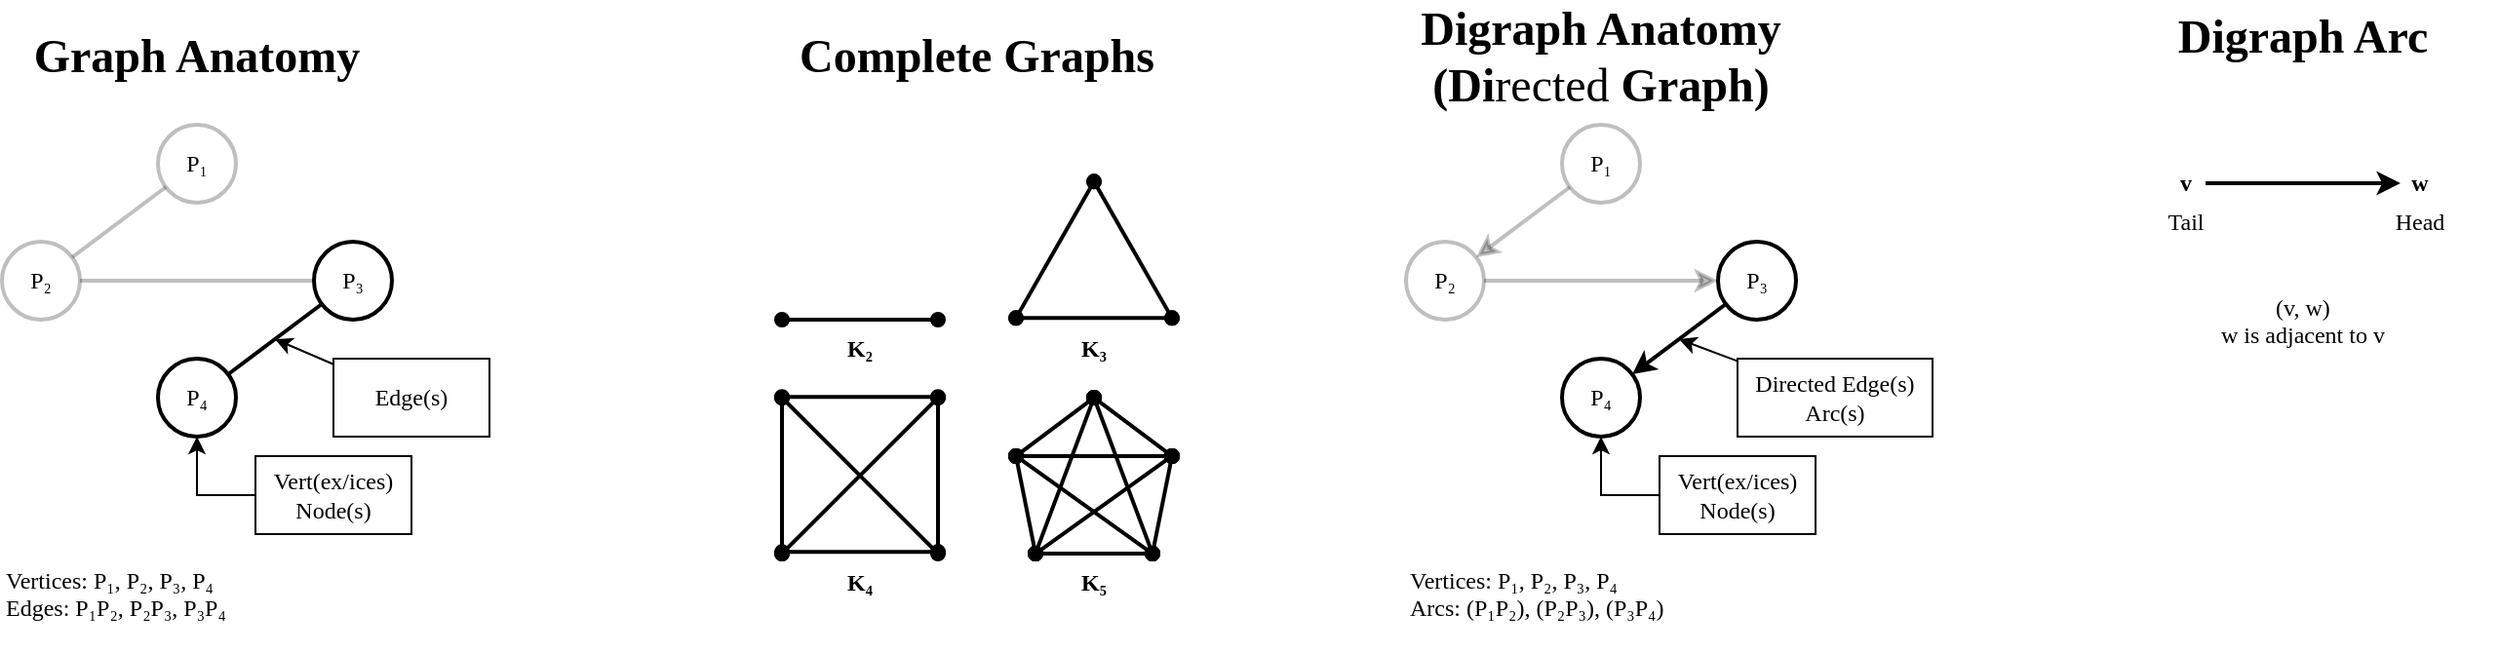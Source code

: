 <mxfile version="20.3.0" type="device"><diagram id="V3pPor4uiOnTi49kyutL" name="Page-1"><mxGraphModel dx="407" dy="276" grid="1" gridSize="10" guides="1" tooltips="1" connect="1" arrows="1" fold="1" page="1" pageScale="1" pageWidth="1720" pageHeight="971" math="0" shadow="0"><root><mxCell id="0"/><mxCell id="1" parent="0"/><mxCell id="00sFD7ikQnuwuD0CY2yG-2" value="P₁" style="ellipse;whiteSpace=wrap;html=1;aspect=fixed;strokeWidth=2;shadow=0;sketch=0;opacity=25;fontFamily=Tahoma;fontStyle=0" vertex="1" parent="1"><mxGeometry x="360" y="180" width="40" height="40" as="geometry"/></mxCell><mxCell id="00sFD7ikQnuwuD0CY2yG-3" value="&lt;font face=&quot;Tahoma&quot;&gt;P&lt;/font&gt;&lt;span style=&quot;font-family: Tahoma;&quot;&gt;₄&lt;/span&gt;" style="ellipse;whiteSpace=wrap;html=1;aspect=fixed;strokeWidth=2;" vertex="1" parent="1"><mxGeometry x="360" y="300" width="40" height="40" as="geometry"/></mxCell><mxCell id="00sFD7ikQnuwuD0CY2yG-9" style="edgeStyle=none;rounded=0;orthogonalLoop=1;jettySize=auto;html=1;endArrow=none;endFill=0;strokeWidth=2;shadow=0;sketch=0;opacity=25;" edge="1" parent="1" source="00sFD7ikQnuwuD0CY2yG-4" target="00sFD7ikQnuwuD0CY2yG-2"><mxGeometry relative="1" as="geometry"/></mxCell><mxCell id="00sFD7ikQnuwuD0CY2yG-11" style="edgeStyle=none;rounded=0;orthogonalLoop=1;jettySize=auto;html=1;endArrow=none;endFill=0;strokeWidth=2;shadow=0;sketch=0;opacity=25;" edge="1" parent="1" source="00sFD7ikQnuwuD0CY2yG-4" target="00sFD7ikQnuwuD0CY2yG-5"><mxGeometry relative="1" as="geometry"/></mxCell><mxCell id="00sFD7ikQnuwuD0CY2yG-4" value="P₂" style="ellipse;whiteSpace=wrap;html=1;aspect=fixed;strokeWidth=2;shadow=0;sketch=0;opacity=25;fontFamily=Tahoma;" vertex="1" parent="1"><mxGeometry x="280" y="240" width="40" height="40" as="geometry"/></mxCell><mxCell id="00sFD7ikQnuwuD0CY2yG-7" style="edgeStyle=none;rounded=0;orthogonalLoop=1;jettySize=auto;html=1;endArrow=none;endFill=0;strokeWidth=2;" edge="1" parent="1" source="00sFD7ikQnuwuD0CY2yG-5" target="00sFD7ikQnuwuD0CY2yG-3"><mxGeometry relative="1" as="geometry"/></mxCell><mxCell id="00sFD7ikQnuwuD0CY2yG-5" value="&lt;font face=&quot;Tahoma&quot;&gt;P&lt;/font&gt;&lt;span style=&quot;font-family: Tahoma;&quot;&gt;₃&lt;/span&gt;" style="ellipse;whiteSpace=wrap;html=1;aspect=fixed;strokeWidth=2;" vertex="1" parent="1"><mxGeometry x="440" y="240" width="40" height="40" as="geometry"/></mxCell><mxCell id="00sFD7ikQnuwuD0CY2yG-16" style="edgeStyle=orthogonalEdgeStyle;rounded=0;orthogonalLoop=1;jettySize=auto;html=1;" edge="1" parent="1" source="00sFD7ikQnuwuD0CY2yG-15" target="00sFD7ikQnuwuD0CY2yG-3"><mxGeometry relative="1" as="geometry"/></mxCell><mxCell id="00sFD7ikQnuwuD0CY2yG-15" value="&lt;font face=&quot;Tahoma&quot;&gt;Vert(ex/ices)&lt;br&gt;Node(s)&lt;/font&gt;" style="rounded=0;whiteSpace=wrap;html=1;" vertex="1" parent="1"><mxGeometry x="410" y="350" width="80" height="40" as="geometry"/></mxCell><mxCell id="00sFD7ikQnuwuD0CY2yG-18" style="rounded=0;orthogonalLoop=1;jettySize=auto;html=1;" edge="1" parent="1" source="00sFD7ikQnuwuD0CY2yG-17"><mxGeometry relative="1" as="geometry"><mxPoint x="420" y="290" as="targetPoint"/></mxGeometry></mxCell><mxCell id="00sFD7ikQnuwuD0CY2yG-17" value="&lt;font face=&quot;Tahoma&quot;&gt;Edge(s)&lt;/font&gt;" style="rounded=0;whiteSpace=wrap;html=1;" vertex="1" parent="1"><mxGeometry x="450" y="300" width="80" height="40" as="geometry"/></mxCell><mxCell id="00sFD7ikQnuwuD0CY2yG-20" value="&lt;font style=&quot;font-size: 24px;&quot;&gt;Graph Anatomy&lt;/font&gt;" style="text;html=1;strokeColor=none;fillColor=none;align=center;verticalAlign=middle;whiteSpace=wrap;rounded=0;shadow=0;opacity=25;fontStyle=1;fontFamily=Tahoma;" vertex="1" parent="1"><mxGeometry x="280" y="130" width="200" height="30" as="geometry"/></mxCell><mxCell id="00sFD7ikQnuwuD0CY2yG-21" value="Vertices:&amp;nbsp;&lt;span style=&quot;text-align: center;&quot;&gt;P₁&lt;/span&gt;,&amp;nbsp;&lt;span style=&quot;text-align: center;&quot;&gt;P₂&lt;/span&gt;,&amp;nbsp;&lt;span style=&quot;text-align: center;&quot;&gt;P₃&lt;/span&gt;,&amp;nbsp;&lt;span style=&quot;text-align: center;&quot;&gt;P₄&lt;/span&gt;&lt;br&gt;Edges:&amp;nbsp;&lt;span style=&quot;text-align: center;&quot;&gt;P₁&lt;/span&gt;&lt;span style=&quot;text-align: center;&quot;&gt;P₂,&amp;nbsp;&lt;/span&gt;&lt;span style=&quot;text-align: center;&quot;&gt;P&lt;/span&gt;&lt;span style=&quot;text-align: center;&quot;&gt;₂&lt;/span&gt;&lt;span style=&quot;text-align: center;&quot;&gt;P&lt;/span&gt;&lt;span style=&quot;text-align: center;&quot;&gt;₃&lt;/span&gt;&lt;span style=&quot;text-align: center;&quot;&gt;,&amp;nbsp;&lt;/span&gt;&lt;span style=&quot;text-align: center;&quot;&gt;P&lt;/span&gt;&lt;span style=&quot;text-align: center;&quot;&gt;₃&lt;/span&gt;&lt;span style=&quot;text-align: center;&quot;&gt;P&lt;/span&gt;&lt;span style=&quot;text-align: center;&quot;&gt;₄&lt;/span&gt;" style="text;html=1;strokeColor=none;fillColor=none;align=left;verticalAlign=top;whiteSpace=wrap;rounded=0;shadow=0;fontFamily=Tahoma;fontSize=12;opacity=25;horizontal=1;labelPosition=center;verticalLabelPosition=middle;" vertex="1" parent="1"><mxGeometry x="280" y="400" width="180" height="50" as="geometry"/></mxCell><mxCell id="00sFD7ikQnuwuD0CY2yG-24" value="" style="edgeStyle=none;orthogonalLoop=1;jettySize=auto;html=1;rounded=0;shadow=0;sketch=0;strokeColor=#000000;fontFamily=Tahoma;fontSize=12;strokeWidth=2;endArrow=oval;endFill=1;startArrow=oval;startFill=1;" edge="1" parent="1"><mxGeometry width="80" relative="1" as="geometry"><mxPoint x="680" y="280" as="sourcePoint"/><mxPoint x="760" y="280" as="targetPoint"/><Array as="points"/></mxGeometry></mxCell><mxCell id="00sFD7ikQnuwuD0CY2yG-25" value="" style="edgeStyle=none;orthogonalLoop=1;jettySize=auto;html=1;rounded=0;shadow=0;sketch=0;strokeColor=#000000;fontFamily=Tahoma;fontSize=12;strokeWidth=2;endArrow=oval;endFill=1;startArrow=oval;startFill=1;" edge="1" parent="1"><mxGeometry width="80" relative="1" as="geometry"><mxPoint x="800" y="279.17" as="sourcePoint"/><mxPoint x="880" y="279.17" as="targetPoint"/><Array as="points"/></mxGeometry></mxCell><mxCell id="00sFD7ikQnuwuD0CY2yG-26" value="" style="edgeStyle=none;orthogonalLoop=1;jettySize=auto;html=1;rounded=0;shadow=0;sketch=0;strokeColor=#000000;fontFamily=Tahoma;fontSize=12;strokeWidth=2;endArrow=oval;endFill=1;startArrow=oval;startFill=1;" edge="1" parent="1"><mxGeometry width="80" relative="1" as="geometry"><mxPoint x="840" y="209.17" as="sourcePoint"/><mxPoint x="880" y="279.17" as="targetPoint"/><Array as="points"/></mxGeometry></mxCell><mxCell id="00sFD7ikQnuwuD0CY2yG-27" value="" style="edgeStyle=none;orthogonalLoop=1;jettySize=auto;html=1;rounded=0;shadow=0;sketch=0;strokeColor=#000000;fontFamily=Tahoma;fontSize=12;strokeWidth=2;endArrow=oval;endFill=1;startArrow=oval;startFill=1;" edge="1" parent="1"><mxGeometry width="80" relative="1" as="geometry"><mxPoint x="840" y="209.17" as="sourcePoint"/><mxPoint x="800" y="279.17" as="targetPoint"/><Array as="points"/></mxGeometry></mxCell><mxCell id="00sFD7ikQnuwuD0CY2yG-28" value="" style="edgeStyle=none;orthogonalLoop=1;jettySize=auto;html=1;rounded=0;shadow=0;sketch=0;strokeColor=#000000;fontFamily=Tahoma;fontSize=12;strokeWidth=2;endArrow=oval;endFill=1;startArrow=oval;startFill=1;" edge="1" parent="1"><mxGeometry width="80" relative="1" as="geometry"><mxPoint x="680" y="399.17" as="sourcePoint"/><mxPoint x="760" y="399.17" as="targetPoint"/><Array as="points"/></mxGeometry></mxCell><mxCell id="00sFD7ikQnuwuD0CY2yG-29" value="" style="edgeStyle=none;orthogonalLoop=1;jettySize=auto;html=1;rounded=0;shadow=0;sketch=0;strokeColor=#000000;fontFamily=Tahoma;fontSize=12;strokeWidth=2;endArrow=oval;endFill=1;startArrow=oval;startFill=1;" edge="1" parent="1"><mxGeometry width="80" relative="1" as="geometry"><mxPoint x="760" y="320" as="sourcePoint"/><mxPoint x="760" y="399.17" as="targetPoint"/><Array as="points"/></mxGeometry></mxCell><mxCell id="00sFD7ikQnuwuD0CY2yG-30" value="" style="edgeStyle=none;orthogonalLoop=1;jettySize=auto;html=1;rounded=0;shadow=0;sketch=0;strokeColor=#000000;fontFamily=Tahoma;fontSize=12;strokeWidth=2;endArrow=oval;endFill=1;startArrow=oval;startFill=1;" edge="1" parent="1"><mxGeometry width="80" relative="1" as="geometry"><mxPoint x="680" y="320" as="sourcePoint"/><mxPoint x="680" y="400.0" as="targetPoint"/><Array as="points"/></mxGeometry></mxCell><mxCell id="00sFD7ikQnuwuD0CY2yG-31" value="" style="edgeStyle=none;orthogonalLoop=1;jettySize=auto;html=1;rounded=0;shadow=0;sketch=0;strokeColor=#000000;fontFamily=Tahoma;fontSize=12;strokeWidth=2;endArrow=oval;endFill=1;startArrow=oval;startFill=1;" edge="1" parent="1"><mxGeometry width="80" relative="1" as="geometry"><mxPoint x="680" y="319.58" as="sourcePoint"/><mxPoint x="760" y="319.58" as="targetPoint"/><Array as="points"/></mxGeometry></mxCell><mxCell id="00sFD7ikQnuwuD0CY2yG-32" value="" style="edgeStyle=none;orthogonalLoop=1;jettySize=auto;html=1;rounded=0;shadow=0;sketch=0;strokeColor=#000000;fontFamily=Tahoma;fontSize=12;strokeWidth=2;endArrow=oval;endFill=1;startArrow=oval;startFill=1;" edge="1" parent="1"><mxGeometry width="80" relative="1" as="geometry"><mxPoint x="680" y="400" as="sourcePoint"/><mxPoint x="760" y="320" as="targetPoint"/><Array as="points"/></mxGeometry></mxCell><mxCell id="00sFD7ikQnuwuD0CY2yG-33" value="" style="edgeStyle=none;orthogonalLoop=1;jettySize=auto;html=1;rounded=0;shadow=0;sketch=0;strokeColor=#000000;fontFamily=Tahoma;fontSize=12;strokeWidth=2;endArrow=oval;endFill=1;startArrow=oval;startFill=1;" edge="1" parent="1"><mxGeometry width="80" relative="1" as="geometry"><mxPoint x="680" y="320" as="sourcePoint"/><mxPoint x="760" y="400" as="targetPoint"/><Array as="points"/></mxGeometry></mxCell><mxCell id="00sFD7ikQnuwuD0CY2yG-34" value="" style="edgeStyle=none;orthogonalLoop=1;jettySize=auto;html=1;rounded=0;shadow=0;sketch=0;strokeColor=#000000;fontFamily=Tahoma;fontSize=12;strokeWidth=2;endArrow=oval;endFill=1;startArrow=oval;startFill=1;" edge="1" parent="1"><mxGeometry width="80" relative="1" as="geometry"><mxPoint x="810" y="400" as="sourcePoint"/><mxPoint x="870" y="400" as="targetPoint"/><Array as="points"/></mxGeometry></mxCell><mxCell id="00sFD7ikQnuwuD0CY2yG-35" value="" style="edgeStyle=none;orthogonalLoop=1;jettySize=auto;html=1;rounded=0;shadow=0;sketch=0;strokeColor=#000000;fontFamily=Tahoma;fontSize=12;strokeWidth=2;endArrow=oval;endFill=1;startArrow=oval;startFill=1;" edge="1" parent="1"><mxGeometry width="80" relative="1" as="geometry"><mxPoint x="870" y="400" as="sourcePoint"/><mxPoint x="880" y="350" as="targetPoint"/><Array as="points"/></mxGeometry></mxCell><mxCell id="00sFD7ikQnuwuD0CY2yG-36" value="" style="edgeStyle=none;orthogonalLoop=1;jettySize=auto;html=1;rounded=0;shadow=0;sketch=0;strokeColor=#000000;fontFamily=Tahoma;fontSize=12;strokeWidth=2;endArrow=oval;endFill=1;startArrow=oval;startFill=1;" edge="1" parent="1"><mxGeometry width="80" relative="1" as="geometry"><mxPoint x="840" y="320" as="sourcePoint"/><mxPoint x="880" y="350" as="targetPoint"/><Array as="points"/></mxGeometry></mxCell><mxCell id="00sFD7ikQnuwuD0CY2yG-37" value="" style="edgeStyle=none;orthogonalLoop=1;jettySize=auto;html=1;rounded=0;shadow=0;sketch=0;strokeColor=#000000;fontFamily=Tahoma;fontSize=12;strokeWidth=2;endArrow=oval;endFill=1;startArrow=oval;startFill=1;" edge="1" parent="1"><mxGeometry width="80" relative="1" as="geometry"><mxPoint x="810" y="400" as="sourcePoint"/><mxPoint x="800" y="350" as="targetPoint"/><Array as="points"/></mxGeometry></mxCell><mxCell id="00sFD7ikQnuwuD0CY2yG-38" value="" style="edgeStyle=none;orthogonalLoop=1;jettySize=auto;html=1;rounded=0;shadow=0;sketch=0;strokeColor=#000000;fontFamily=Tahoma;fontSize=12;strokeWidth=2;endArrow=oval;endFill=1;startArrow=oval;startFill=1;" edge="1" parent="1"><mxGeometry width="80" relative="1" as="geometry"><mxPoint x="800" y="350" as="sourcePoint"/><mxPoint x="840" y="320" as="targetPoint"/><Array as="points"/></mxGeometry></mxCell><mxCell id="00sFD7ikQnuwuD0CY2yG-39" value="" style="edgeStyle=none;orthogonalLoop=1;jettySize=auto;html=1;rounded=0;shadow=0;sketch=0;strokeColor=#000000;fontFamily=Tahoma;fontSize=12;strokeWidth=2;endArrow=oval;endFill=1;startArrow=oval;startFill=1;" edge="1" parent="1"><mxGeometry width="80" relative="1" as="geometry"><mxPoint x="870" y="400" as="sourcePoint"/><mxPoint x="840" y="320" as="targetPoint"/><Array as="points"/></mxGeometry></mxCell><mxCell id="00sFD7ikQnuwuD0CY2yG-40" value="" style="edgeStyle=none;orthogonalLoop=1;jettySize=auto;html=1;rounded=0;shadow=0;sketch=0;strokeColor=#000000;fontFamily=Tahoma;fontSize=12;strokeWidth=2;endArrow=oval;endFill=1;startArrow=oval;startFill=1;" edge="1" parent="1"><mxGeometry width="80" relative="1" as="geometry"><mxPoint x="810" y="400" as="sourcePoint"/><mxPoint x="880" y="350" as="targetPoint"/><Array as="points"/></mxGeometry></mxCell><mxCell id="00sFD7ikQnuwuD0CY2yG-41" value="" style="edgeStyle=none;orthogonalLoop=1;jettySize=auto;html=1;rounded=0;shadow=0;sketch=0;strokeColor=#000000;fontFamily=Tahoma;fontSize=12;strokeWidth=2;endArrow=oval;endFill=1;startArrow=oval;startFill=1;" edge="1" parent="1"><mxGeometry width="80" relative="1" as="geometry"><mxPoint x="870" y="400" as="sourcePoint"/><mxPoint x="800" y="350" as="targetPoint"/><Array as="points"/></mxGeometry></mxCell><mxCell id="00sFD7ikQnuwuD0CY2yG-42" value="" style="edgeStyle=none;orthogonalLoop=1;jettySize=auto;html=1;rounded=0;shadow=0;sketch=0;strokeColor=#000000;fontFamily=Tahoma;fontSize=12;strokeWidth=2;endArrow=oval;endFill=1;startArrow=oval;startFill=1;" edge="1" parent="1"><mxGeometry width="80" relative="1" as="geometry"><mxPoint x="810" y="400" as="sourcePoint"/><mxPoint x="840" y="320" as="targetPoint"/><Array as="points"/></mxGeometry></mxCell><mxCell id="00sFD7ikQnuwuD0CY2yG-43" value="" style="edgeStyle=none;orthogonalLoop=1;jettySize=auto;html=1;rounded=0;shadow=0;sketch=0;strokeColor=#000000;fontFamily=Tahoma;fontSize=12;strokeWidth=2;endArrow=oval;endFill=1;startArrow=oval;startFill=1;" edge="1" parent="1"><mxGeometry width="80" relative="1" as="geometry"><mxPoint x="800" y="350" as="sourcePoint"/><mxPoint x="880" y="350" as="targetPoint"/><Array as="points"/></mxGeometry></mxCell><mxCell id="00sFD7ikQnuwuD0CY2yG-44" value="&lt;font style=&quot;font-size: 24px;&quot;&gt;Complete Graphs&lt;/font&gt;" style="text;html=1;strokeColor=none;fillColor=none;align=center;verticalAlign=middle;whiteSpace=wrap;rounded=0;shadow=0;opacity=25;fontStyle=1;fontFamily=Tahoma;" vertex="1" parent="1"><mxGeometry x="670" y="130" width="220" height="30" as="geometry"/></mxCell><mxCell id="00sFD7ikQnuwuD0CY2yG-45" value="&lt;b&gt;&lt;font style=&quot;font-size: 12px;&quot;&gt;K₂&lt;/font&gt;&lt;/b&gt;" style="text;html=1;strokeColor=none;fillColor=none;align=center;verticalAlign=middle;whiteSpace=wrap;rounded=0;shadow=0;fontFamily=Tahoma;fontSize=12;opacity=25;" vertex="1" parent="1"><mxGeometry x="690" y="280" width="60" height="30" as="geometry"/></mxCell><mxCell id="00sFD7ikQnuwuD0CY2yG-46" value="&lt;font style=&quot;font-weight: bold; font-size: 12px;&quot;&gt;K&lt;/font&gt;&lt;b&gt;₃&lt;/b&gt;" style="text;html=1;strokeColor=none;fillColor=none;align=center;verticalAlign=middle;whiteSpace=wrap;rounded=0;shadow=0;fontFamily=Tahoma;fontSize=12;opacity=25;" vertex="1" parent="1"><mxGeometry x="810" y="280" width="60" height="30" as="geometry"/></mxCell><mxCell id="00sFD7ikQnuwuD0CY2yG-47" value="&lt;font style=&quot;font-weight: bold; font-size: 12px;&quot;&gt;K&lt;/font&gt;&lt;b&gt;₄&lt;/b&gt;" style="text;html=1;strokeColor=none;fillColor=none;align=center;verticalAlign=middle;whiteSpace=wrap;rounded=0;shadow=0;fontFamily=Tahoma;fontSize=12;opacity=25;" vertex="1" parent="1"><mxGeometry x="690" y="400" width="60" height="30" as="geometry"/></mxCell><mxCell id="00sFD7ikQnuwuD0CY2yG-48" value="&lt;font style=&quot;font-weight: bold; font-size: 12px;&quot;&gt;K&lt;/font&gt;&lt;b&gt;₅&lt;/b&gt;" style="text;html=1;strokeColor=none;fillColor=none;align=center;verticalAlign=middle;whiteSpace=wrap;rounded=0;shadow=0;fontFamily=Tahoma;fontSize=12;opacity=25;" vertex="1" parent="1"><mxGeometry x="810" y="400" width="60" height="30" as="geometry"/></mxCell><mxCell id="00sFD7ikQnuwuD0CY2yG-49" value="P₁" style="ellipse;whiteSpace=wrap;html=1;aspect=fixed;strokeWidth=2;shadow=0;sketch=0;opacity=25;fontFamily=Tahoma;fontStyle=0" vertex="1" parent="1"><mxGeometry x="1080" y="180" width="40" height="40" as="geometry"/></mxCell><mxCell id="00sFD7ikQnuwuD0CY2yG-50" value="&lt;font face=&quot;Tahoma&quot;&gt;P&lt;/font&gt;&lt;span style=&quot;font-family: Tahoma;&quot;&gt;₄&lt;/span&gt;" style="ellipse;whiteSpace=wrap;html=1;aspect=fixed;strokeWidth=2;" vertex="1" parent="1"><mxGeometry x="1080" y="300" width="40" height="40" as="geometry"/></mxCell><mxCell id="00sFD7ikQnuwuD0CY2yG-51" style="edgeStyle=none;rounded=0;orthogonalLoop=1;jettySize=auto;html=1;endArrow=none;endFill=0;strokeWidth=2;shadow=0;sketch=0;opacity=25;startArrow=classic;startFill=1;" edge="1" source="00sFD7ikQnuwuD0CY2yG-53" target="00sFD7ikQnuwuD0CY2yG-49" parent="1"><mxGeometry relative="1" as="geometry"/></mxCell><mxCell id="00sFD7ikQnuwuD0CY2yG-52" style="edgeStyle=none;rounded=0;orthogonalLoop=1;jettySize=auto;html=1;endArrow=classic;endFill=1;strokeWidth=2;shadow=0;sketch=0;opacity=25;" edge="1" source="00sFD7ikQnuwuD0CY2yG-53" target="00sFD7ikQnuwuD0CY2yG-55" parent="1"><mxGeometry relative="1" as="geometry"/></mxCell><mxCell id="00sFD7ikQnuwuD0CY2yG-53" value="P₂" style="ellipse;whiteSpace=wrap;html=1;aspect=fixed;strokeWidth=2;shadow=0;sketch=0;opacity=25;fontFamily=Tahoma;" vertex="1" parent="1"><mxGeometry x="1000" y="240" width="40" height="40" as="geometry"/></mxCell><mxCell id="00sFD7ikQnuwuD0CY2yG-54" style="edgeStyle=none;rounded=0;orthogonalLoop=1;jettySize=auto;html=1;endArrow=classic;endFill=1;strokeWidth=2;" edge="1" source="00sFD7ikQnuwuD0CY2yG-55" target="00sFD7ikQnuwuD0CY2yG-50" parent="1"><mxGeometry relative="1" as="geometry"/></mxCell><mxCell id="00sFD7ikQnuwuD0CY2yG-55" value="&lt;font face=&quot;Tahoma&quot;&gt;P&lt;/font&gt;&lt;span style=&quot;font-family: Tahoma;&quot;&gt;₃&lt;/span&gt;" style="ellipse;whiteSpace=wrap;html=1;aspect=fixed;strokeWidth=2;" vertex="1" parent="1"><mxGeometry x="1160" y="240" width="40" height="40" as="geometry"/></mxCell><mxCell id="00sFD7ikQnuwuD0CY2yG-56" style="edgeStyle=orthogonalEdgeStyle;rounded=0;orthogonalLoop=1;jettySize=auto;html=1;" edge="1" source="00sFD7ikQnuwuD0CY2yG-57" target="00sFD7ikQnuwuD0CY2yG-50" parent="1"><mxGeometry relative="1" as="geometry"/></mxCell><mxCell id="00sFD7ikQnuwuD0CY2yG-57" value="&lt;font face=&quot;Tahoma&quot;&gt;Vert(ex/ices)&lt;br&gt;Node(s)&lt;/font&gt;" style="rounded=0;whiteSpace=wrap;html=1;" vertex="1" parent="1"><mxGeometry x="1130" y="350" width="80" height="40" as="geometry"/></mxCell><mxCell id="00sFD7ikQnuwuD0CY2yG-58" style="rounded=0;orthogonalLoop=1;jettySize=auto;html=1;" edge="1" source="00sFD7ikQnuwuD0CY2yG-59" parent="1"><mxGeometry relative="1" as="geometry"><mxPoint x="1140" y="290" as="targetPoint"/></mxGeometry></mxCell><mxCell id="00sFD7ikQnuwuD0CY2yG-59" value="&lt;font face=&quot;Tahoma&quot;&gt;Directed Edge(s)&lt;br&gt;Arc(s)&lt;br&gt;&lt;/font&gt;" style="rounded=0;whiteSpace=wrap;html=1;verticalAlign=middle;align=center;" vertex="1" parent="1"><mxGeometry x="1170" y="300" width="100" height="40" as="geometry"/></mxCell><mxCell id="00sFD7ikQnuwuD0CY2yG-60" value="&lt;font style=&quot;font-size: 24px;&quot;&gt;Digraph Anatomy&lt;br&gt;(Di&lt;span style=&quot;font-weight: normal;&quot;&gt;rected&lt;/span&gt; Graph)&lt;br&gt;&lt;/font&gt;" style="text;html=1;strokeColor=none;fillColor=none;align=center;verticalAlign=middle;whiteSpace=wrap;rounded=0;shadow=0;opacity=25;fontStyle=1;fontFamily=Tahoma;" vertex="1" parent="1"><mxGeometry x="960" y="130" width="280" height="30" as="geometry"/></mxCell><mxCell id="00sFD7ikQnuwuD0CY2yG-61" value="Vertices:&amp;nbsp;&lt;span style=&quot;text-align: center;&quot;&gt;P₁&lt;/span&gt;,&amp;nbsp;&lt;span style=&quot;text-align: center;&quot;&gt;P₂&lt;/span&gt;,&amp;nbsp;&lt;span style=&quot;text-align: center;&quot;&gt;P₃&lt;/span&gt;,&amp;nbsp;&lt;span style=&quot;text-align: center;&quot;&gt;P₄&lt;/span&gt;&lt;br&gt;Arcs: (&lt;span style=&quot;text-align: center;&quot;&gt;P₁&lt;/span&gt;&lt;span style=&quot;text-align: center;&quot;&gt;P₂), (&lt;/span&gt;&lt;span style=&quot;text-align: center;&quot;&gt;P&lt;/span&gt;&lt;span style=&quot;text-align: center;&quot;&gt;₂&lt;/span&gt;&lt;span style=&quot;text-align: center;&quot;&gt;P&lt;/span&gt;&lt;span style=&quot;text-align: center;&quot;&gt;₃)&lt;/span&gt;&lt;span style=&quot;text-align: center;&quot;&gt;, (&lt;/span&gt;&lt;span style=&quot;text-align: center;&quot;&gt;P&lt;/span&gt;&lt;span style=&quot;text-align: center;&quot;&gt;₃&lt;/span&gt;&lt;span style=&quot;text-align: center;&quot;&gt;P&lt;/span&gt;&lt;span style=&quot;text-align: center;&quot;&gt;₄)&lt;/span&gt;" style="text;html=1;strokeColor=none;fillColor=none;align=left;verticalAlign=top;whiteSpace=wrap;rounded=0;shadow=0;fontFamily=Tahoma;fontSize=12;opacity=25;horizontal=1;labelPosition=center;verticalLabelPosition=middle;" vertex="1" parent="1"><mxGeometry x="1000" y="400" width="180" height="50" as="geometry"/></mxCell><mxCell id="00sFD7ikQnuwuD0CY2yG-62" value="&lt;font style=&quot;font-size: 24px;&quot;&gt;Digraph Arc&lt;br&gt;&lt;/font&gt;" style="text;html=1;strokeColor=none;fillColor=none;align=center;verticalAlign=middle;whiteSpace=wrap;rounded=0;shadow=0;opacity=25;fontStyle=1;fontFamily=Tahoma;" vertex="1" parent="1"><mxGeometry x="1360" y="120" width="200" height="30" as="geometry"/></mxCell><mxCell id="00sFD7ikQnuwuD0CY2yG-68" style="edgeStyle=none;rounded=0;sketch=0;orthogonalLoop=1;jettySize=auto;html=1;entryX=0;entryY=0.5;entryDx=0;entryDy=0;shadow=0;strokeColor=#000000;strokeWidth=2;fontFamily=Tahoma;fontSize=12;startArrow=none;startFill=0;endArrow=classic;endFill=1;" edge="1" parent="1" source="00sFD7ikQnuwuD0CY2yG-64" target="00sFD7ikQnuwuD0CY2yG-65"><mxGeometry relative="1" as="geometry"/></mxCell><mxCell id="00sFD7ikQnuwuD0CY2yG-64" value="&lt;b&gt;v&lt;/b&gt;" style="text;html=1;strokeColor=none;fillColor=none;align=center;verticalAlign=middle;whiteSpace=wrap;rounded=0;shadow=0;fontFamily=Tahoma;fontSize=12;opacity=25;" vertex="1" parent="1"><mxGeometry x="1390" y="200" width="20" height="20" as="geometry"/></mxCell><mxCell id="00sFD7ikQnuwuD0CY2yG-65" value="&lt;b&gt;w&lt;/b&gt;" style="text;html=1;strokeColor=none;fillColor=none;align=center;verticalAlign=middle;whiteSpace=wrap;rounded=0;shadow=0;fontFamily=Tahoma;fontSize=12;opacity=25;" vertex="1" parent="1"><mxGeometry x="1510" y="200" width="20" height="20" as="geometry"/></mxCell><mxCell id="00sFD7ikQnuwuD0CY2yG-69" value="(v, w)&lt;br&gt;w is adjacent to v" style="text;html=1;strokeColor=none;fillColor=none;align=center;verticalAlign=top;whiteSpace=wrap;rounded=0;shadow=0;fontFamily=Tahoma;fontSize=12;opacity=25;horizontal=1;labelPosition=center;verticalLabelPosition=middle;" vertex="1" parent="1"><mxGeometry x="1370" y="260" width="180" height="50" as="geometry"/></mxCell><mxCell id="00sFD7ikQnuwuD0CY2yG-70" value="Tail" style="text;html=1;strokeColor=none;fillColor=none;align=center;verticalAlign=middle;whiteSpace=wrap;rounded=0;shadow=0;fontFamily=Tahoma;fontSize=12;opacity=25;" vertex="1" parent="1"><mxGeometry x="1390" y="220" width="20" height="20" as="geometry"/></mxCell><mxCell id="00sFD7ikQnuwuD0CY2yG-72" value="Head" style="text;html=1;strokeColor=none;fillColor=none;align=center;verticalAlign=middle;whiteSpace=wrap;rounded=0;shadow=0;fontFamily=Tahoma;fontSize=12;opacity=25;" vertex="1" parent="1"><mxGeometry x="1510" y="220" width="20" height="20" as="geometry"/></mxCell></root></mxGraphModel></diagram></mxfile>